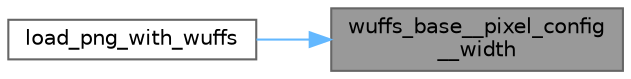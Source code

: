 digraph "wuffs_base__pixel_config__width"
{
 // LATEX_PDF_SIZE
  bgcolor="transparent";
  edge [fontname=Helvetica,fontsize=10,labelfontname=Helvetica,labelfontsize=10];
  node [fontname=Helvetica,fontsize=10,shape=box,height=0.2,width=0.4];
  rankdir="RL";
  Node1 [id="Node000001",label="wuffs_base__pixel_config\l__width",height=0.2,width=0.4,color="gray40", fillcolor="grey60", style="filled", fontcolor="black",tooltip=" "];
  Node1 -> Node2 [id="edge1_Node000001_Node000002",dir="back",color="steelblue1",style="solid",tooltip=" "];
  Node2 [id="Node000002",label="load_png_with_wuffs",height=0.2,width=0.4,color="grey40", fillcolor="white", style="filled",URL="$astcenccli__image__external_8cpp.html#a9920dcae3265967744c9b31e9ac8a999",tooltip="Load an image using Wuffs to provide the loader."];
}
